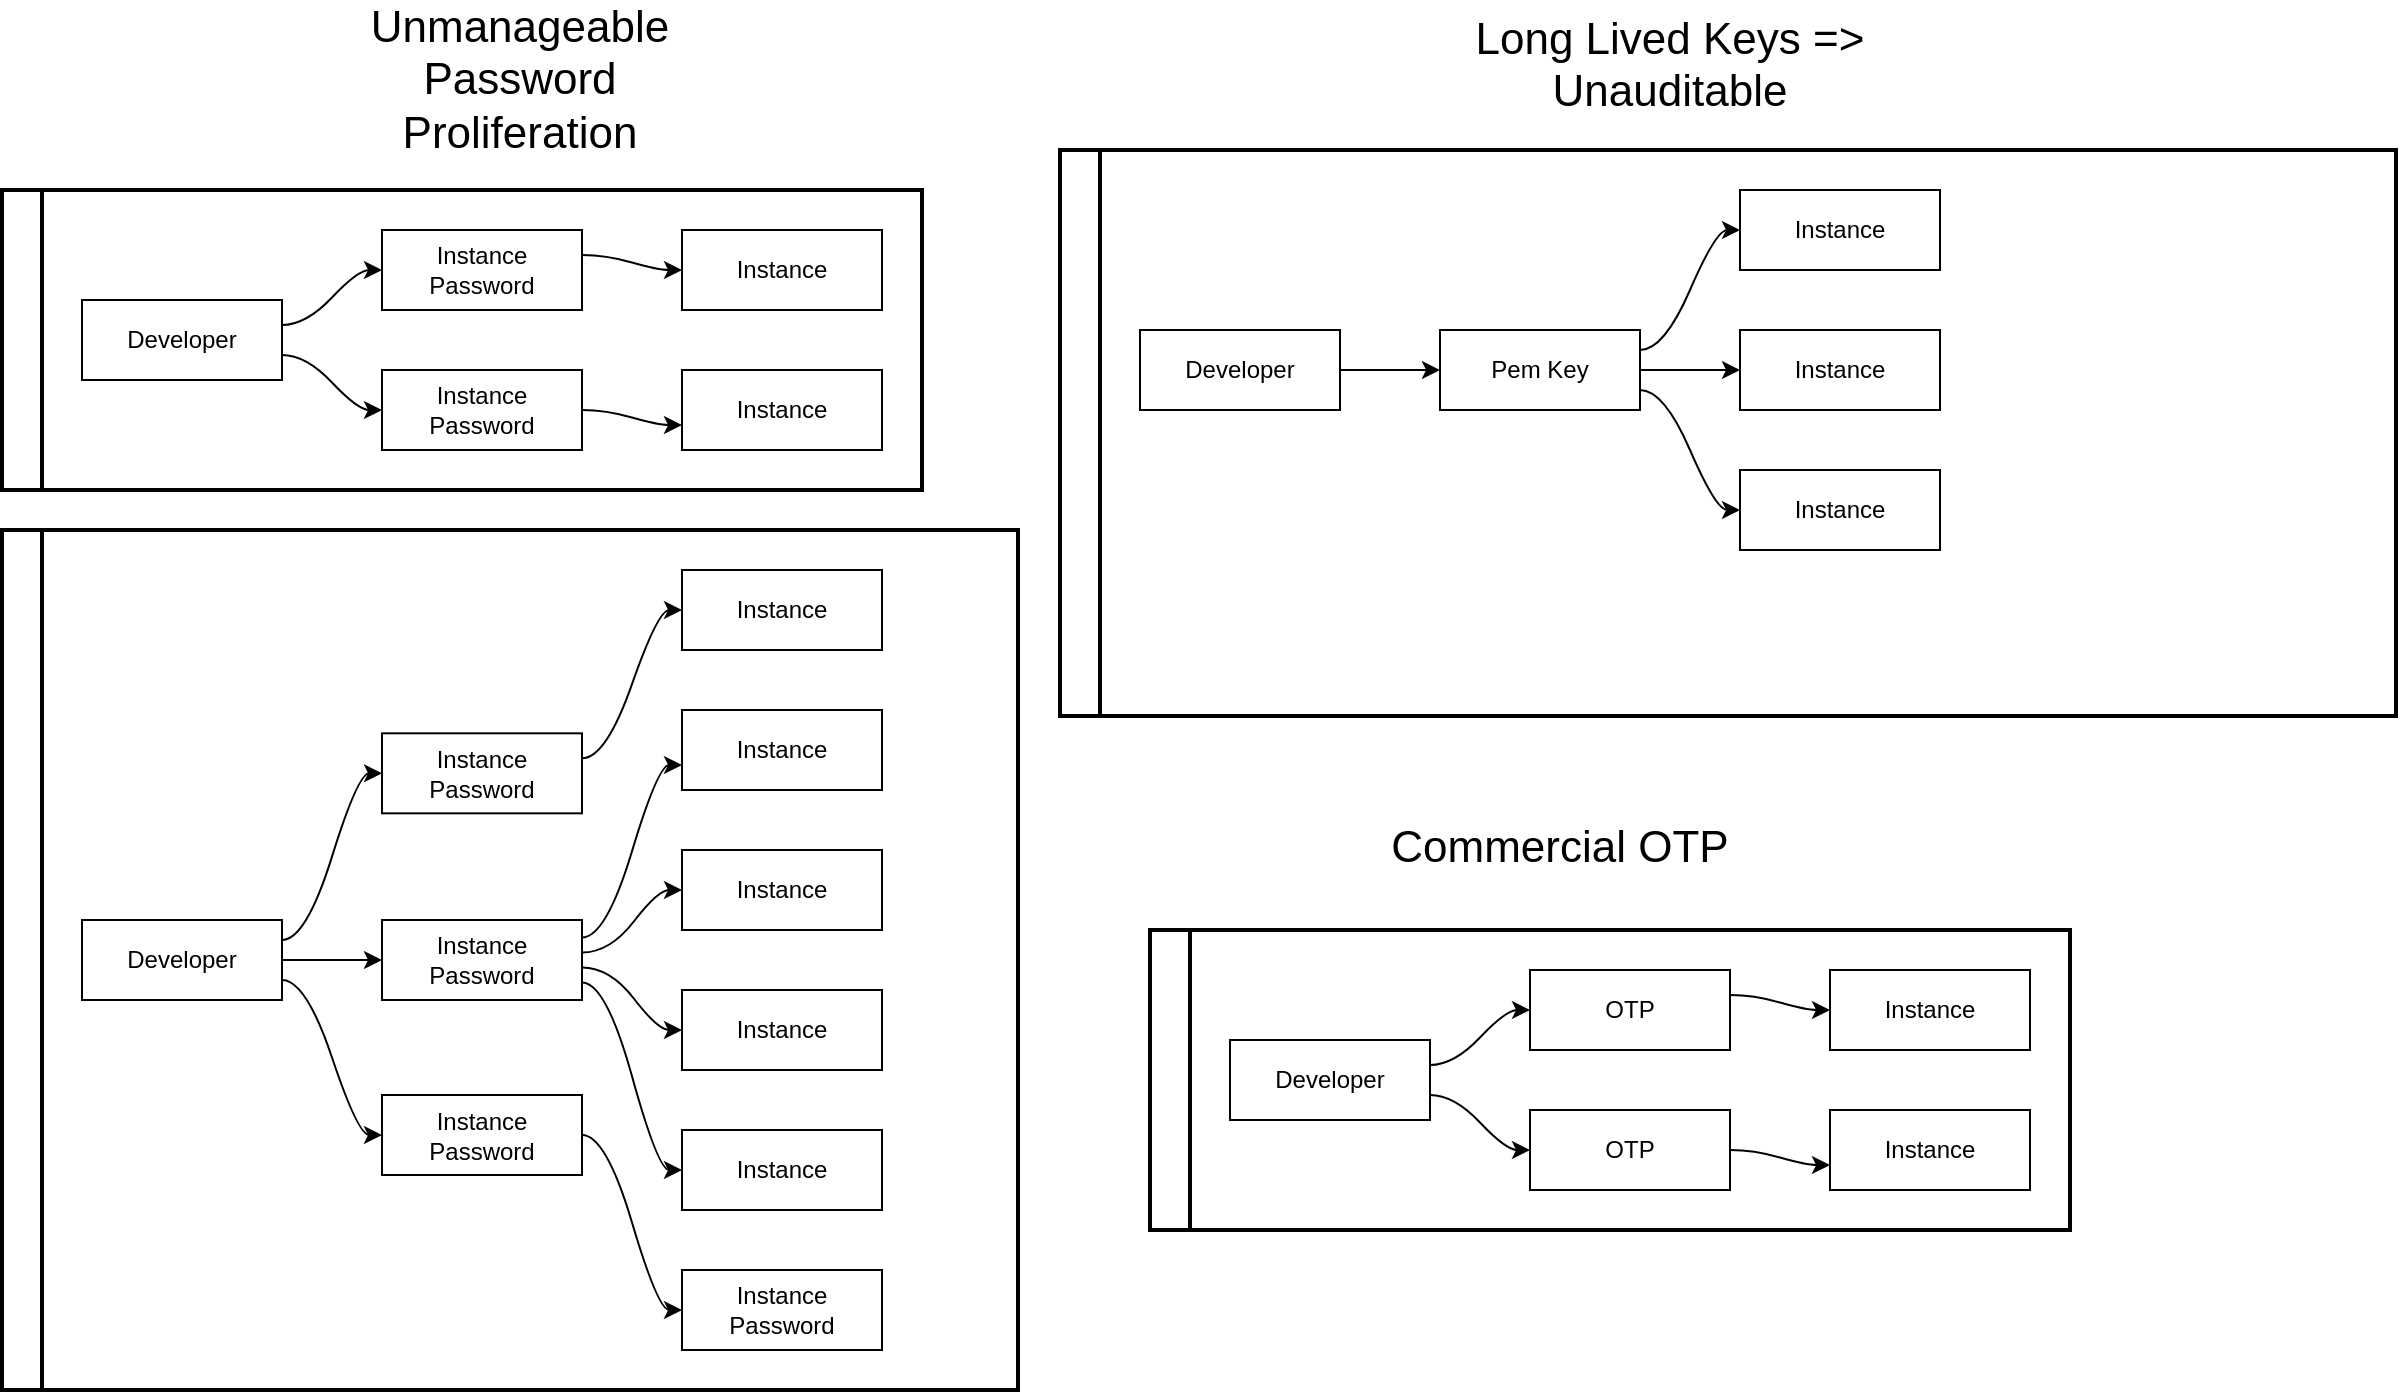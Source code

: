 <mxfile version="13.7.7" type="github">
  <diagram id="Ht1M8jgEwFfnCIfOTk4-" name="Page-1">
    <mxGraphModel dx="1083" dy="588" grid="1" gridSize="10" guides="1" tooltips="1" connect="1" arrows="1" fold="1" page="1" pageScale="1" pageWidth="1169" pageHeight="827" math="0" shadow="0">
      <root>
        <mxCell id="0" />
        <mxCell id="1" parent="0" />
        <mxCell id="KA_GjHDQiJicOzFnKSso-29" value="" style="swimlane;html=1;startSize=20;horizontal=0;childLayout=flowLayout;flowOrientation=west;resizable=0;interRankCellSpacing=50;containerType=tree;strokeColor=#000000;strokeWidth=2;" vertex="1" parent="1">
          <mxGeometry x="56" y="110" width="460" height="150" as="geometry" />
        </mxCell>
        <mxCell id="KA_GjHDQiJicOzFnKSso-30" value="Developer" style="whiteSpace=wrap;html=1;" vertex="1" parent="KA_GjHDQiJicOzFnKSso-29">
          <mxGeometry x="40" y="55" width="100" height="40" as="geometry" />
        </mxCell>
        <mxCell id="KA_GjHDQiJicOzFnKSso-31" value="&lt;div&gt;Instance&lt;/div&gt;Password" style="whiteSpace=wrap;html=1;" vertex="1" parent="KA_GjHDQiJicOzFnKSso-29">
          <mxGeometry x="190" y="20" width="100" height="40" as="geometry" />
        </mxCell>
        <mxCell id="KA_GjHDQiJicOzFnKSso-32" value="" style="html=1;curved=1;noEdgeStyle=1;orthogonal=1;" edge="1" parent="KA_GjHDQiJicOzFnKSso-29" source="KA_GjHDQiJicOzFnKSso-30" target="KA_GjHDQiJicOzFnKSso-31">
          <mxGeometry relative="1" as="geometry">
            <Array as="points">
              <mxPoint x="152" y="67.5" />
              <mxPoint x="178" y="40" />
            </Array>
          </mxGeometry>
        </mxCell>
        <mxCell id="KA_GjHDQiJicOzFnKSso-33" value="&lt;div&gt;Instance&lt;/div&gt;Password" style="whiteSpace=wrap;html=1;" vertex="1" parent="KA_GjHDQiJicOzFnKSso-29">
          <mxGeometry x="190" y="90" width="100" height="40" as="geometry" />
        </mxCell>
        <mxCell id="KA_GjHDQiJicOzFnKSso-34" value="" style="html=1;curved=1;noEdgeStyle=1;orthogonal=1;" edge="1" parent="KA_GjHDQiJicOzFnKSso-29" source="KA_GjHDQiJicOzFnKSso-30" target="KA_GjHDQiJicOzFnKSso-33">
          <mxGeometry relative="1" as="geometry">
            <Array as="points">
              <mxPoint x="152" y="82.5" />
              <mxPoint x="178" y="110" />
            </Array>
          </mxGeometry>
        </mxCell>
        <mxCell id="KA_GjHDQiJicOzFnKSso-35" value="Instance" style="whiteSpace=wrap;html=1;" vertex="1" parent="KA_GjHDQiJicOzFnKSso-29">
          <mxGeometry x="340" y="90" width="100" height="40" as="geometry" />
        </mxCell>
        <mxCell id="KA_GjHDQiJicOzFnKSso-36" value="" style="html=1;curved=1;noEdgeStyle=1;orthogonal=1;strokeColor=none;" edge="1" parent="KA_GjHDQiJicOzFnKSso-29" source="KA_GjHDQiJicOzFnKSso-31" target="KA_GjHDQiJicOzFnKSso-35">
          <mxGeometry relative="1" as="geometry">
            <Array as="points">
              <mxPoint x="302" y="47.5" />
              <mxPoint x="328" y="102.5" />
            </Array>
          </mxGeometry>
        </mxCell>
        <mxCell id="KA_GjHDQiJicOzFnKSso-37" value="" style="html=1;curved=1;noEdgeStyle=1;orthogonal=1;" edge="1" parent="KA_GjHDQiJicOzFnKSso-29" source="KA_GjHDQiJicOzFnKSso-33" target="KA_GjHDQiJicOzFnKSso-35">
          <mxGeometry relative="1" as="geometry">
            <Array as="points">
              <mxPoint x="302" y="110" />
              <mxPoint x="328" y="117.5" />
            </Array>
          </mxGeometry>
        </mxCell>
        <mxCell id="KA_GjHDQiJicOzFnKSso-38" value="Instance" style="whiteSpace=wrap;html=1;" vertex="1" parent="KA_GjHDQiJicOzFnKSso-29">
          <mxGeometry x="340" y="20" width="100" height="40" as="geometry" />
        </mxCell>
        <mxCell id="KA_GjHDQiJicOzFnKSso-39" value="" style="html=1;curved=1;noEdgeStyle=1;orthogonal=1;" edge="1" parent="KA_GjHDQiJicOzFnKSso-29" source="KA_GjHDQiJicOzFnKSso-31" target="KA_GjHDQiJicOzFnKSso-38">
          <mxGeometry relative="1" as="geometry">
            <mxPoint x="650" y="220" as="sourcePoint" />
            <mxPoint x="700" y="247.5" as="targetPoint" />
            <Array as="points">
              <mxPoint x="302" y="32.5" />
              <mxPoint x="328" y="40" />
            </Array>
          </mxGeometry>
        </mxCell>
        <mxCell id="KA_GjHDQiJicOzFnKSso-40" value="" style="swimlane;html=1;startSize=20;horizontal=0;childLayout=flowLayout;flowOrientation=west;resizable=0;interRankCellSpacing=50;containerType=tree;strokeColor=#000000;strokeWidth=2;" vertex="1" parent="1">
          <mxGeometry x="585" y="90" width="668" height="283" as="geometry" />
        </mxCell>
        <mxCell id="KA_GjHDQiJicOzFnKSso-41" value="Developer" style="whiteSpace=wrap;html=1;" vertex="1" parent="KA_GjHDQiJicOzFnKSso-40">
          <mxGeometry x="40" y="90" width="100" height="40" as="geometry" />
        </mxCell>
        <mxCell id="KA_GjHDQiJicOzFnKSso-42" value="Pem Key" style="whiteSpace=wrap;html=1;" vertex="1" parent="KA_GjHDQiJicOzFnKSso-40">
          <mxGeometry x="190" y="90" width="100" height="40" as="geometry" />
        </mxCell>
        <mxCell id="KA_GjHDQiJicOzFnKSso-43" value="" style="html=1;curved=1;noEdgeStyle=1;orthogonal=1;" edge="1" parent="KA_GjHDQiJicOzFnKSso-40" source="KA_GjHDQiJicOzFnKSso-41" target="KA_GjHDQiJicOzFnKSso-42">
          <mxGeometry relative="1" as="geometry">
            <Array as="points">
              <mxPoint x="152" y="110" />
              <mxPoint x="178" y="110" />
            </Array>
          </mxGeometry>
        </mxCell>
        <mxCell id="KA_GjHDQiJicOzFnKSso-47" value="" style="html=1;curved=1;noEdgeStyle=1;orthogonal=1;strokeColor=none;" edge="1" parent="KA_GjHDQiJicOzFnKSso-40" source="KA_GjHDQiJicOzFnKSso-42">
          <mxGeometry relative="1" as="geometry">
            <mxPoint x="660" y="262.5" as="targetPoint" />
            <Array as="points">
              <mxPoint x="622" y="207.5" />
              <mxPoint x="648" y="262.5" />
            </Array>
          </mxGeometry>
        </mxCell>
        <mxCell id="KA_GjHDQiJicOzFnKSso-49" value="Instance" style="whiteSpace=wrap;html=1;" vertex="1" parent="KA_GjHDQiJicOzFnKSso-40">
          <mxGeometry x="340" y="20" width="100" height="40" as="geometry" />
        </mxCell>
        <mxCell id="KA_GjHDQiJicOzFnKSso-50" value="" style="html=1;curved=1;noEdgeStyle=1;orthogonal=1;" edge="1" parent="KA_GjHDQiJicOzFnKSso-40" source="KA_GjHDQiJicOzFnKSso-42" target="KA_GjHDQiJicOzFnKSso-49">
          <mxGeometry relative="1" as="geometry">
            <mxPoint x="850" y="320" as="sourcePoint" />
            <mxPoint x="900" y="347.5" as="targetPoint" />
            <Array as="points">
              <mxPoint x="302" y="100" />
              <mxPoint x="328" y="40" />
            </Array>
          </mxGeometry>
        </mxCell>
        <mxCell id="KA_GjHDQiJicOzFnKSso-51" value="Instance" style="whiteSpace=wrap;html=1;" vertex="1" parent="KA_GjHDQiJicOzFnKSso-40">
          <mxGeometry x="340" y="90" width="100" height="40" as="geometry" />
        </mxCell>
        <mxCell id="KA_GjHDQiJicOzFnKSso-52" value="" style="html=1;curved=1;noEdgeStyle=1;orthogonal=1;" edge="1" parent="KA_GjHDQiJicOzFnKSso-40" source="KA_GjHDQiJicOzFnKSso-42" target="KA_GjHDQiJicOzFnKSso-51">
          <mxGeometry relative="1" as="geometry">
            <mxPoint x="570" y="180" as="sourcePoint" />
            <mxPoint x="620" y="180" as="targetPoint" />
            <Array as="points">
              <mxPoint x="304" y="110" />
              <mxPoint x="328" y="110" />
            </Array>
          </mxGeometry>
        </mxCell>
        <mxCell id="KA_GjHDQiJicOzFnKSso-53" value="Instance" style="whiteSpace=wrap;html=1;" vertex="1" parent="KA_GjHDQiJicOzFnKSso-40">
          <mxGeometry x="340" y="160" width="100" height="40" as="geometry" />
        </mxCell>
        <mxCell id="KA_GjHDQiJicOzFnKSso-54" value="" style="html=1;curved=1;noEdgeStyle=1;orthogonal=1;" edge="1" parent="KA_GjHDQiJicOzFnKSso-40" source="KA_GjHDQiJicOzFnKSso-42" target="KA_GjHDQiJicOzFnKSso-53">
          <mxGeometry relative="1" as="geometry">
            <mxPoint x="530" y="187.5" as="sourcePoint" />
            <mxPoint x="580" y="160" as="targetPoint" />
            <Array as="points">
              <mxPoint x="302" y="120" />
              <mxPoint x="328" y="180" />
            </Array>
          </mxGeometry>
        </mxCell>
        <mxCell id="KA_GjHDQiJicOzFnKSso-58" value="" style="swimlane;html=1;startSize=20;horizontal=0;childLayout=flowLayout;flowOrientation=west;resizable=0;interRankCellSpacing=50;containerType=tree;strokeColor=#000000;strokeWidth=2;" vertex="1" parent="1">
          <mxGeometry x="56" y="280" width="508" height="430" as="geometry">
            <mxRectangle x="60" y="264" width="30" height="160" as="alternateBounds" />
          </mxGeometry>
        </mxCell>
        <mxCell id="KA_GjHDQiJicOzFnKSso-59" value="Developer" style="whiteSpace=wrap;html=1;" vertex="1" parent="KA_GjHDQiJicOzFnKSso-58">
          <mxGeometry x="40" y="195" width="100" height="40" as="geometry" />
        </mxCell>
        <mxCell id="KA_GjHDQiJicOzFnKSso-60" value="&lt;div&gt;Instance&lt;/div&gt;Password" style="whiteSpace=wrap;html=1;" vertex="1" parent="KA_GjHDQiJicOzFnKSso-58">
          <mxGeometry x="190" y="101.667" width="100" height="40" as="geometry" />
        </mxCell>
        <mxCell id="KA_GjHDQiJicOzFnKSso-61" value="" style="html=1;curved=1;noEdgeStyle=1;orthogonal=1;" edge="1" parent="KA_GjHDQiJicOzFnKSso-58" source="KA_GjHDQiJicOzFnKSso-59" target="KA_GjHDQiJicOzFnKSso-60">
          <mxGeometry relative="1" as="geometry">
            <Array as="points">
              <mxPoint x="152" y="205" />
              <mxPoint x="178" y="121.667" />
            </Array>
          </mxGeometry>
        </mxCell>
        <mxCell id="KA_GjHDQiJicOzFnKSso-62" value="&lt;div&gt;Instance&lt;/div&gt;Password" style="whiteSpace=wrap;html=1;" vertex="1" parent="KA_GjHDQiJicOzFnKSso-58">
          <mxGeometry x="190" y="195" width="100" height="40" as="geometry" />
        </mxCell>
        <mxCell id="KA_GjHDQiJicOzFnKSso-63" value="" style="html=1;curved=1;noEdgeStyle=1;orthogonal=1;" edge="1" parent="KA_GjHDQiJicOzFnKSso-58" source="KA_GjHDQiJicOzFnKSso-59" target="KA_GjHDQiJicOzFnKSso-62">
          <mxGeometry relative="1" as="geometry">
            <Array as="points">
              <mxPoint x="154" y="215" />
              <mxPoint x="178" y="215" />
            </Array>
          </mxGeometry>
        </mxCell>
        <mxCell id="KA_GjHDQiJicOzFnKSso-64" value="Instance" style="whiteSpace=wrap;html=1;" vertex="1" parent="KA_GjHDQiJicOzFnKSso-58">
          <mxGeometry x="340" y="90" width="100" height="40" as="geometry" />
        </mxCell>
        <mxCell id="KA_GjHDQiJicOzFnKSso-65" value="" style="html=1;curved=1;noEdgeStyle=1;orthogonal=1;strokeColor=none;" edge="1" parent="KA_GjHDQiJicOzFnKSso-58" source="KA_GjHDQiJicOzFnKSso-60" target="KA_GjHDQiJicOzFnKSso-64">
          <mxGeometry relative="1" as="geometry">
            <Array as="points">
              <mxPoint x="302" y="129.167" />
              <mxPoint x="328" y="102.5" />
            </Array>
          </mxGeometry>
        </mxCell>
        <mxCell id="KA_GjHDQiJicOzFnKSso-66" value="" style="html=1;curved=1;noEdgeStyle=1;orthogonal=1;" edge="1" parent="KA_GjHDQiJicOzFnKSso-58" source="KA_GjHDQiJicOzFnKSso-62" target="KA_GjHDQiJicOzFnKSso-64">
          <mxGeometry relative="1" as="geometry">
            <Array as="points">
              <mxPoint x="302" y="203.75" />
              <mxPoint x="328" y="117.5" />
            </Array>
          </mxGeometry>
        </mxCell>
        <mxCell id="KA_GjHDQiJicOzFnKSso-67" value="Instance" style="whiteSpace=wrap;html=1;" vertex="1" parent="KA_GjHDQiJicOzFnKSso-58">
          <mxGeometry x="340" y="20" width="100" height="40" as="geometry" />
        </mxCell>
        <mxCell id="KA_GjHDQiJicOzFnKSso-68" value="" style="html=1;curved=1;noEdgeStyle=1;orthogonal=1;" edge="1" parent="KA_GjHDQiJicOzFnKSso-58" source="KA_GjHDQiJicOzFnKSso-60" target="KA_GjHDQiJicOzFnKSso-67">
          <mxGeometry relative="1" as="geometry">
            <mxPoint x="1330" y="560" as="sourcePoint" />
            <mxPoint x="1380" y="587.5" as="targetPoint" />
            <Array as="points">
              <mxPoint x="302" y="114.167" />
              <mxPoint x="328" y="40" />
            </Array>
          </mxGeometry>
        </mxCell>
        <mxCell id="KA_GjHDQiJicOzFnKSso-79" value="&lt;div&gt;Instance&lt;/div&gt;Password" style="whiteSpace=wrap;html=1;" vertex="1" parent="KA_GjHDQiJicOzFnKSso-58">
          <mxGeometry x="190" y="282.5" width="100" height="40" as="geometry" />
        </mxCell>
        <mxCell id="KA_GjHDQiJicOzFnKSso-80" value="" style="html=1;curved=1;noEdgeStyle=1;orthogonal=1;strokeColor=none;" edge="1" parent="KA_GjHDQiJicOzFnKSso-58" source="KA_GjHDQiJicOzFnKSso-60">
          <mxGeometry relative="1" as="geometry">
            <Array as="points">
              <mxPoint x="462" y="230" />
              <mxPoint x="488" y="127.5" />
            </Array>
            <mxPoint x="930" y="367.5" as="sourcePoint" />
            <mxPoint x="500" y="127.5" as="targetPoint" />
          </mxGeometry>
        </mxCell>
        <mxCell id="KA_GjHDQiJicOzFnKSso-81" value="" style="html=1;curved=1;noEdgeStyle=1;orthogonal=1;" edge="1" parent="KA_GjHDQiJicOzFnKSso-58" source="KA_GjHDQiJicOzFnKSso-59" target="KA_GjHDQiJicOzFnKSso-79">
          <mxGeometry relative="1" as="geometry">
            <Array as="points">
              <mxPoint x="152" y="225" />
              <mxPoint x="178" y="302.5" />
            </Array>
            <mxPoint x="780" y="402.5" as="sourcePoint" />
            <mxPoint x="830" y="430" as="targetPoint" />
          </mxGeometry>
        </mxCell>
        <mxCell id="KA_GjHDQiJicOzFnKSso-82" value="" style="html=1;curved=1;noEdgeStyle=1;orthogonal=1;" edge="1" target="KA_GjHDQiJicOzFnKSso-83" source="KA_GjHDQiJicOzFnKSso-79" parent="KA_GjHDQiJicOzFnKSso-58">
          <mxGeometry relative="1" as="geometry">
            <Array as="points">
              <mxPoint x="302" y="302.5" />
              <mxPoint x="328" y="390" />
            </Array>
            <mxPoint x="800" y="684" as="sourcePoint" />
            <mxPoint x="830" y="430" as="targetPoint" />
          </mxGeometry>
        </mxCell>
        <mxCell id="KA_GjHDQiJicOzFnKSso-83" value="&lt;div&gt;Instance&lt;/div&gt;Password" style="whiteSpace=wrap;html=1;" vertex="1" parent="KA_GjHDQiJicOzFnKSso-58">
          <mxGeometry x="340" y="370" width="100" height="40" as="geometry" />
        </mxCell>
        <mxCell id="KA_GjHDQiJicOzFnKSso-90" value="" style="html=1;curved=1;noEdgeStyle=1;orthogonal=1;" edge="1" target="KA_GjHDQiJicOzFnKSso-91" source="KA_GjHDQiJicOzFnKSso-62" parent="KA_GjHDQiJicOzFnKSso-58">
          <mxGeometry relative="1" as="geometry">
            <Array as="points">
              <mxPoint x="304" y="211.25" />
              <mxPoint x="328" y="180" />
            </Array>
            <mxPoint x="630" y="514" as="sourcePoint" />
          </mxGeometry>
        </mxCell>
        <mxCell id="KA_GjHDQiJicOzFnKSso-91" value="Instance" style="whiteSpace=wrap;html=1;" vertex="1" parent="KA_GjHDQiJicOzFnKSso-58">
          <mxGeometry x="340" y="160" width="100" height="40" as="geometry" />
        </mxCell>
        <mxCell id="KA_GjHDQiJicOzFnKSso-92" value="" style="html=1;curved=1;noEdgeStyle=1;orthogonal=1;" edge="1" target="KA_GjHDQiJicOzFnKSso-93" source="KA_GjHDQiJicOzFnKSso-62" parent="KA_GjHDQiJicOzFnKSso-58">
          <mxGeometry relative="1" as="geometry">
            <Array as="points">
              <mxPoint x="304" y="218.75" />
              <mxPoint x="328" y="250" />
            </Array>
            <mxPoint x="590" y="606.5" as="sourcePoint" />
          </mxGeometry>
        </mxCell>
        <mxCell id="KA_GjHDQiJicOzFnKSso-93" value="Instance" style="whiteSpace=wrap;html=1;" vertex="1" parent="KA_GjHDQiJicOzFnKSso-58">
          <mxGeometry x="340" y="230" width="100" height="40" as="geometry" />
        </mxCell>
        <mxCell id="KA_GjHDQiJicOzFnKSso-94" value="" style="html=1;curved=1;noEdgeStyle=1;orthogonal=1;" edge="1" target="KA_GjHDQiJicOzFnKSso-95" source="KA_GjHDQiJicOzFnKSso-62" parent="KA_GjHDQiJicOzFnKSso-58">
          <mxGeometry relative="1" as="geometry">
            <Array as="points">
              <mxPoint x="302" y="226.25" />
              <mxPoint x="328" y="320" />
            </Array>
            <mxPoint x="550" y="619" as="sourcePoint" />
          </mxGeometry>
        </mxCell>
        <mxCell id="KA_GjHDQiJicOzFnKSso-95" value="Instance" style="whiteSpace=wrap;html=1;" vertex="1" parent="KA_GjHDQiJicOzFnKSso-58">
          <mxGeometry x="340" y="300" width="100" height="40" as="geometry" />
        </mxCell>
        <mxCell id="KA_GjHDQiJicOzFnKSso-96" value="&lt;div&gt;&lt;font style=&quot;font-size: 22px&quot;&gt;Unmanageable&lt;/font&gt;&lt;/div&gt;&lt;div&gt;&lt;font style=&quot;font-size: 22px&quot;&gt;Password Proliferation &lt;/font&gt;&lt;/div&gt;" style="text;html=1;strokeColor=none;fillColor=none;align=center;verticalAlign=middle;whiteSpace=wrap;rounded=0;" vertex="1" parent="1">
          <mxGeometry x="210" y="30" width="210" height="50" as="geometry" />
        </mxCell>
        <mxCell id="KA_GjHDQiJicOzFnKSso-97" value="&lt;div&gt;&lt;div&gt;&lt;font style=&quot;font-size: 22px&quot;&gt;Long Lived Keys =&amp;gt;&lt;br&gt;&lt;/font&gt;&lt;/div&gt;&lt;font style=&quot;font-size: 22px&quot;&gt;Unauditable&lt;/font&gt;&lt;/div&gt;&lt;div&gt;&lt;br&gt;&lt;/div&gt;" style="text;html=1;strokeColor=none;fillColor=none;align=center;verticalAlign=middle;whiteSpace=wrap;rounded=0;" vertex="1" parent="1">
          <mxGeometry x="710" y="30" width="360" height="50" as="geometry" />
        </mxCell>
        <mxCell id="KA_GjHDQiJicOzFnKSso-135" value="" style="swimlane;html=1;startSize=20;horizontal=0;childLayout=flowLayout;flowOrientation=west;resizable=0;interRankCellSpacing=50;containerType=tree;strokeColor=#000000;strokeWidth=2;" vertex="1" parent="1">
          <mxGeometry x="630" y="480" width="460" height="150" as="geometry" />
        </mxCell>
        <mxCell id="KA_GjHDQiJicOzFnKSso-136" value="Developer" style="whiteSpace=wrap;html=1;" vertex="1" parent="KA_GjHDQiJicOzFnKSso-135">
          <mxGeometry x="40" y="55" width="100" height="40" as="geometry" />
        </mxCell>
        <mxCell id="KA_GjHDQiJicOzFnKSso-137" value="OTP" style="whiteSpace=wrap;html=1;" vertex="1" parent="KA_GjHDQiJicOzFnKSso-135">
          <mxGeometry x="190" y="20" width="100" height="40" as="geometry" />
        </mxCell>
        <mxCell id="KA_GjHDQiJicOzFnKSso-138" value="" style="html=1;curved=1;noEdgeStyle=1;orthogonal=1;" edge="1" parent="KA_GjHDQiJicOzFnKSso-135" source="KA_GjHDQiJicOzFnKSso-136" target="KA_GjHDQiJicOzFnKSso-137">
          <mxGeometry relative="1" as="geometry">
            <Array as="points">
              <mxPoint x="152" y="67.5" />
              <mxPoint x="178" y="40" />
            </Array>
          </mxGeometry>
        </mxCell>
        <mxCell id="KA_GjHDQiJicOzFnKSso-139" value="OTP" style="whiteSpace=wrap;html=1;" vertex="1" parent="KA_GjHDQiJicOzFnKSso-135">
          <mxGeometry x="190" y="90" width="100" height="40" as="geometry" />
        </mxCell>
        <mxCell id="KA_GjHDQiJicOzFnKSso-140" value="" style="html=1;curved=1;noEdgeStyle=1;orthogonal=1;" edge="1" parent="KA_GjHDQiJicOzFnKSso-135" source="KA_GjHDQiJicOzFnKSso-136" target="KA_GjHDQiJicOzFnKSso-139">
          <mxGeometry relative="1" as="geometry">
            <Array as="points">
              <mxPoint x="152" y="82.5" />
              <mxPoint x="178" y="110" />
            </Array>
          </mxGeometry>
        </mxCell>
        <mxCell id="KA_GjHDQiJicOzFnKSso-141" value="Instance" style="whiteSpace=wrap;html=1;" vertex="1" parent="KA_GjHDQiJicOzFnKSso-135">
          <mxGeometry x="340" y="90" width="100" height="40" as="geometry" />
        </mxCell>
        <mxCell id="KA_GjHDQiJicOzFnKSso-142" value="" style="html=1;curved=1;noEdgeStyle=1;orthogonal=1;strokeColor=none;" edge="1" parent="KA_GjHDQiJicOzFnKSso-135" source="KA_GjHDQiJicOzFnKSso-137" target="KA_GjHDQiJicOzFnKSso-141">
          <mxGeometry relative="1" as="geometry">
            <Array as="points">
              <mxPoint x="302" y="47.5" />
              <mxPoint x="328" y="102.5" />
            </Array>
          </mxGeometry>
        </mxCell>
        <mxCell id="KA_GjHDQiJicOzFnKSso-143" value="" style="html=1;curved=1;noEdgeStyle=1;orthogonal=1;" edge="1" parent="KA_GjHDQiJicOzFnKSso-135" source="KA_GjHDQiJicOzFnKSso-139" target="KA_GjHDQiJicOzFnKSso-141">
          <mxGeometry relative="1" as="geometry">
            <Array as="points">
              <mxPoint x="302" y="110" />
              <mxPoint x="328" y="117.5" />
            </Array>
          </mxGeometry>
        </mxCell>
        <mxCell id="KA_GjHDQiJicOzFnKSso-144" value="Instance" style="whiteSpace=wrap;html=1;" vertex="1" parent="KA_GjHDQiJicOzFnKSso-135">
          <mxGeometry x="340" y="20" width="100" height="40" as="geometry" />
        </mxCell>
        <mxCell id="KA_GjHDQiJicOzFnKSso-145" value="" style="html=1;curved=1;noEdgeStyle=1;orthogonal=1;" edge="1" parent="KA_GjHDQiJicOzFnKSso-135" source="KA_GjHDQiJicOzFnKSso-137" target="KA_GjHDQiJicOzFnKSso-144">
          <mxGeometry relative="1" as="geometry">
            <mxPoint x="730" y="260" as="sourcePoint" />
            <mxPoint x="780" y="287.5" as="targetPoint" />
            <Array as="points">
              <mxPoint x="302" y="32.5" />
              <mxPoint x="328" y="40" />
            </Array>
          </mxGeometry>
        </mxCell>
        <mxCell id="KA_GjHDQiJicOzFnKSso-146" value="&lt;font style=&quot;font-size: 22px&quot;&gt;Commercial OTP&lt;/font&gt;" style="text;html=1;strokeColor=none;fillColor=none;align=center;verticalAlign=middle;whiteSpace=wrap;rounded=0;" vertex="1" parent="1">
          <mxGeometry x="730" y="414" width="210" height="50" as="geometry" />
        </mxCell>
      </root>
    </mxGraphModel>
  </diagram>
</mxfile>
